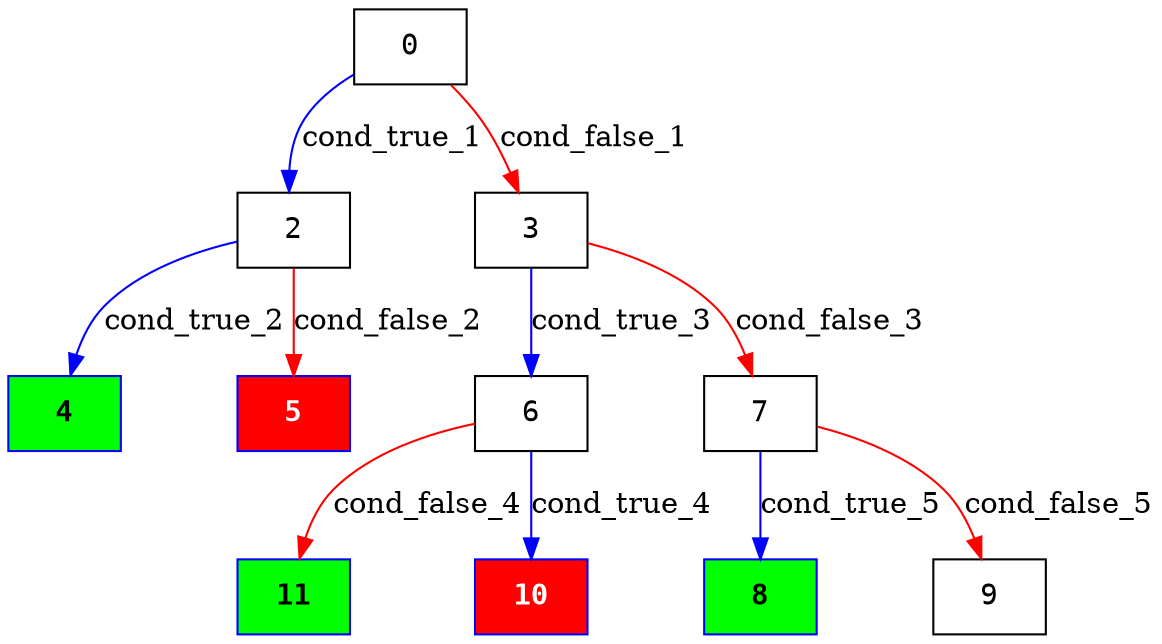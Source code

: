 digraph ExecutionTree {
	node [color=black fontname=Courier height=.5 shape=record]
	8 [color=blue, fillcolor=green, style=filled, fontcolor=black, fontname="Courier-Bold"]
	4 [color=blue, fillcolor=green, style=filled, fontcolor=black, fontname="Courier-Bold"]
	11 [color=blue, fillcolor=green, style=filled, fontcolor=black, fontname="Courier-Bold"]
	5 [color=blue, fillcolor=red, style=filled, fontcolor=white, fontname="Courier-Bold"]
	10 [color=blue, fillcolor=red, style=filled, fontcolor=white, fontname="Courier-Bold"]
	0 -> 2 [label=cond_true_1 color=blue]
	0 -> 3 [label=cond_false_1 color=red]
	2 -> 4 [label=cond_true_2 color=blue]
	2 -> 5 [label=cond_false_2 color=red]
	3 -> 6 [label=cond_true_3 color=blue]
	3 -> 7 [label=cond_false_3 color=red]
	6 -> 10 [label=cond_true_4 color=blue]
	6 -> 11 [label=cond_false_4 color=red]
	7 -> 8 [label=cond_true_5 color=blue]
	7 -> 9 [label=cond_false_5 color=red]
}

